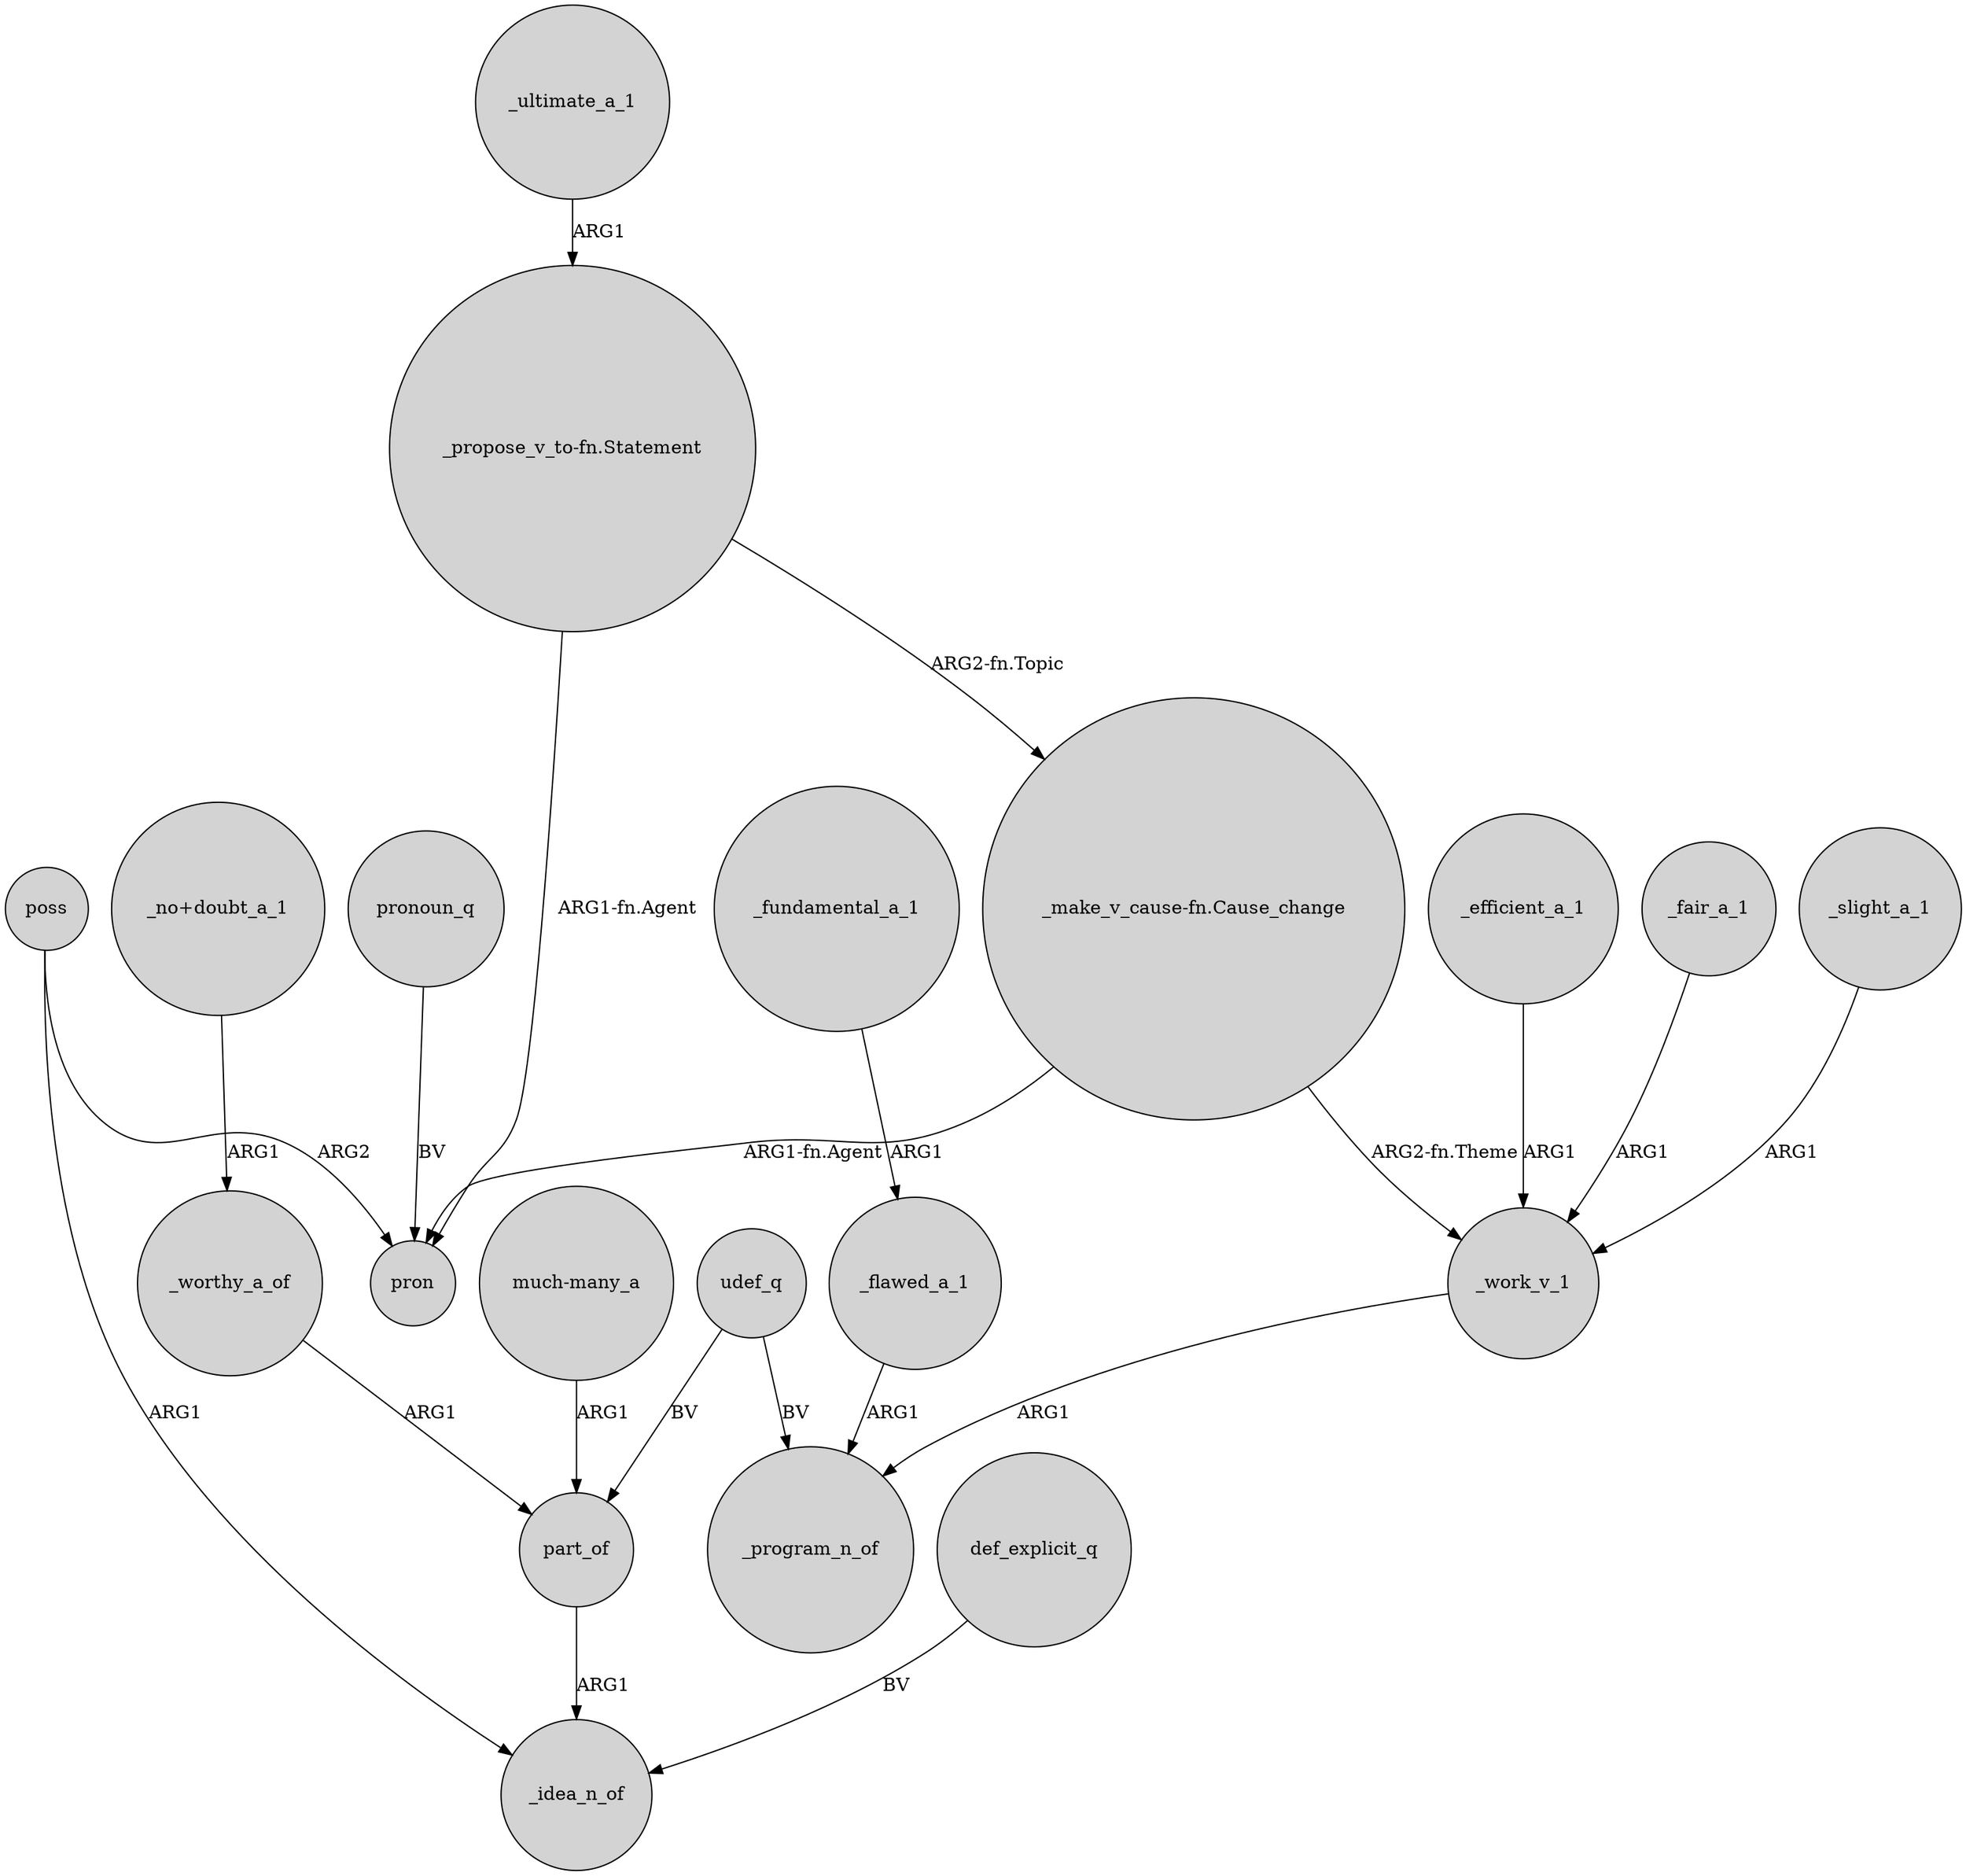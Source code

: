 digraph {
	node [shape=circle style=filled]
	"_make_v_cause-fn.Cause_change" -> _work_v_1 [label="ARG2-fn.Theme"]
	"_propose_v_to-fn.Statement" -> "_make_v_cause-fn.Cause_change" [label="ARG2-fn.Topic"]
	udef_q -> part_of [label=BV]
	poss -> pron [label=ARG2]
	_efficient_a_1 -> _work_v_1 [label=ARG1]
	"much-many_a" -> part_of [label=ARG1]
	_work_v_1 -> _program_n_of [label=ARG1]
	_fair_a_1 -> _work_v_1 [label=ARG1]
	def_explicit_q -> _idea_n_of [label=BV]
	udef_q -> _program_n_of [label=BV]
	poss -> _idea_n_of [label=ARG1]
	_flawed_a_1 -> _program_n_of [label=ARG1]
	"_make_v_cause-fn.Cause_change" -> pron [label="ARG1-fn.Agent"]
	pronoun_q -> pron [label=BV]
	_worthy_a_of -> part_of [label=ARG1]
	_ultimate_a_1 -> "_propose_v_to-fn.Statement" [label=ARG1]
	_slight_a_1 -> _work_v_1 [label=ARG1]
	"_propose_v_to-fn.Statement" -> pron [label="ARG1-fn.Agent"]
	_fundamental_a_1 -> _flawed_a_1 [label=ARG1]
	part_of -> _idea_n_of [label=ARG1]
	"_no+doubt_a_1" -> _worthy_a_of [label=ARG1]
}
